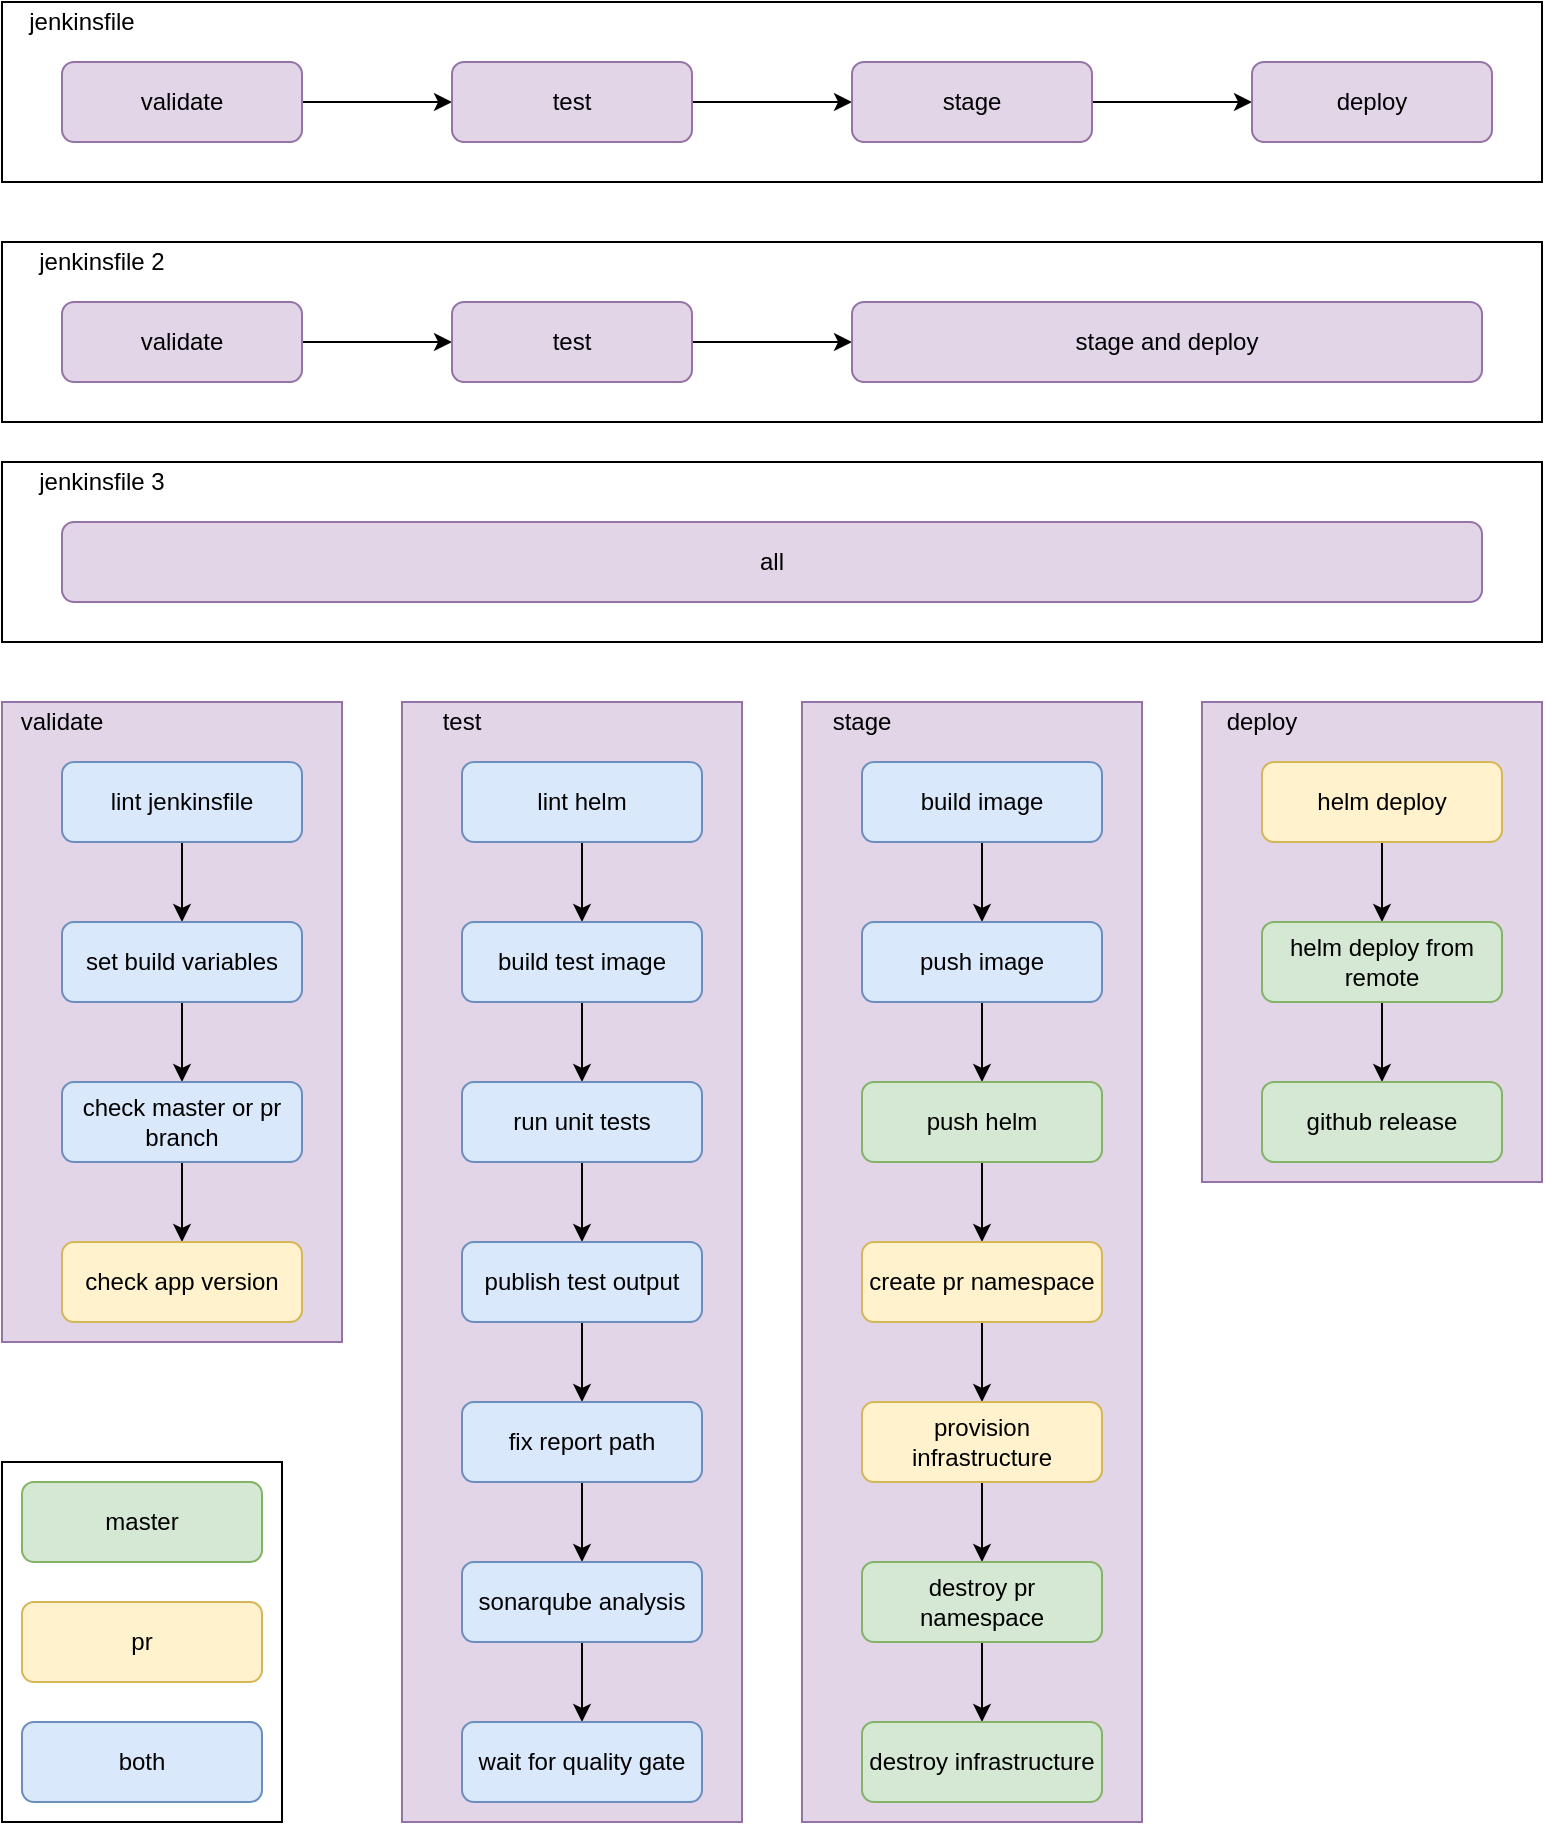 <mxfile version="12.9.1" type="github">
  <diagram id="C5RBs43oDa-KdzZeNtuy" name="Page-1">
    <mxGraphModel dx="1422" dy="762" grid="1" gridSize="10" guides="1" tooltips="1" connect="1" arrows="1" fold="1" page="1" pageScale="1" pageWidth="827" pageHeight="1169" math="0" shadow="0">
      <root>
        <mxCell id="WIyWlLk6GJQsqaUBKTNV-0" />
        <mxCell id="WIyWlLk6GJQsqaUBKTNV-1" parent="WIyWlLk6GJQsqaUBKTNV-0" />
        <mxCell id="1XvJkd73BBpEltf6OMBq-6" value="" style="rounded=0;whiteSpace=wrap;html=1;fillColor=#e1d5e7;strokeColor=#9673a6;" vertex="1" parent="WIyWlLk6GJQsqaUBKTNV-1">
          <mxGeometry x="40" y="360" width="170" height="320" as="geometry" />
        </mxCell>
        <mxCell id="1XvJkd73BBpEltf6OMBq-1" value="" style="edgeStyle=orthogonalEdgeStyle;rounded=0;orthogonalLoop=1;jettySize=auto;html=1;" edge="1" parent="WIyWlLk6GJQsqaUBKTNV-1" source="WIyWlLk6GJQsqaUBKTNV-3" target="1XvJkd73BBpEltf6OMBq-0">
          <mxGeometry relative="1" as="geometry" />
        </mxCell>
        <mxCell id="WIyWlLk6GJQsqaUBKTNV-3" value="&lt;span style=&quot;font-weight: normal&quot;&gt;lint jenkinsfile&lt;/span&gt;" style="rounded=1;whiteSpace=wrap;html=1;fontSize=12;glass=0;strokeWidth=1;shadow=0;fontStyle=1;fillColor=#dae8fc;strokeColor=#6c8ebf;" parent="WIyWlLk6GJQsqaUBKTNV-1" vertex="1">
          <mxGeometry x="70" y="390" width="120" height="40" as="geometry" />
        </mxCell>
        <mxCell id="1XvJkd73BBpEltf6OMBq-3" value="" style="edgeStyle=orthogonalEdgeStyle;rounded=0;orthogonalLoop=1;jettySize=auto;html=1;" edge="1" parent="WIyWlLk6GJQsqaUBKTNV-1" source="1XvJkd73BBpEltf6OMBq-0" target="1XvJkd73BBpEltf6OMBq-2">
          <mxGeometry relative="1" as="geometry" />
        </mxCell>
        <mxCell id="1XvJkd73BBpEltf6OMBq-0" value="&lt;span style=&quot;font-weight: 400&quot;&gt;set build variables&lt;/span&gt;" style="rounded=1;whiteSpace=wrap;html=1;fontSize=12;glass=0;strokeWidth=1;shadow=0;fontStyle=1;fillColor=#dae8fc;strokeColor=#6c8ebf;" vertex="1" parent="WIyWlLk6GJQsqaUBKTNV-1">
          <mxGeometry x="70" y="470" width="120" height="40" as="geometry" />
        </mxCell>
        <mxCell id="1XvJkd73BBpEltf6OMBq-5" value="" style="edgeStyle=orthogonalEdgeStyle;rounded=0;orthogonalLoop=1;jettySize=auto;html=1;" edge="1" parent="WIyWlLk6GJQsqaUBKTNV-1" source="1XvJkd73BBpEltf6OMBq-2" target="1XvJkd73BBpEltf6OMBq-4">
          <mxGeometry relative="1" as="geometry" />
        </mxCell>
        <mxCell id="1XvJkd73BBpEltf6OMBq-2" value="&lt;span style=&quot;font-weight: 400&quot;&gt;check master or pr branch&lt;/span&gt;" style="rounded=1;whiteSpace=wrap;html=1;fontSize=12;glass=0;strokeWidth=1;shadow=0;fontStyle=1;fillColor=#dae8fc;strokeColor=#6c8ebf;" vertex="1" parent="WIyWlLk6GJQsqaUBKTNV-1">
          <mxGeometry x="70" y="550" width="120" height="40" as="geometry" />
        </mxCell>
        <mxCell id="1XvJkd73BBpEltf6OMBq-4" value="&lt;span style=&quot;font-weight: normal&quot;&gt;check app version&lt;/span&gt;" style="rounded=1;whiteSpace=wrap;html=1;fontSize=12;glass=0;strokeWidth=1;shadow=0;fontStyle=1;fillColor=#fff2cc;strokeColor=#d6b656;" vertex="1" parent="WIyWlLk6GJQsqaUBKTNV-1">
          <mxGeometry x="70" y="630" width="120" height="40" as="geometry" />
        </mxCell>
        <mxCell id="1XvJkd73BBpEltf6OMBq-7" value="validate" style="text;html=1;strokeColor=none;fillColor=none;align=center;verticalAlign=middle;whiteSpace=wrap;rounded=0;" vertex="1" parent="WIyWlLk6GJQsqaUBKTNV-1">
          <mxGeometry x="50" y="360" width="40" height="20" as="geometry" />
        </mxCell>
        <mxCell id="1XvJkd73BBpEltf6OMBq-8" value="" style="rounded=0;whiteSpace=wrap;html=1;fillColor=#e1d5e7;strokeColor=#9673a6;" vertex="1" parent="WIyWlLk6GJQsqaUBKTNV-1">
          <mxGeometry x="240" y="360" width="170" height="560" as="geometry" />
        </mxCell>
        <mxCell id="1XvJkd73BBpEltf6OMBq-9" value="" style="edgeStyle=orthogonalEdgeStyle;rounded=0;orthogonalLoop=1;jettySize=auto;html=1;" edge="1" parent="WIyWlLk6GJQsqaUBKTNV-1" source="1XvJkd73BBpEltf6OMBq-10" target="1XvJkd73BBpEltf6OMBq-12">
          <mxGeometry relative="1" as="geometry" />
        </mxCell>
        <mxCell id="1XvJkd73BBpEltf6OMBq-10" value="&lt;span style=&quot;font-weight: 400&quot;&gt;lint helm&lt;/span&gt;" style="rounded=1;whiteSpace=wrap;html=1;fontSize=12;glass=0;strokeWidth=1;shadow=0;fontStyle=1;fillColor=#dae8fc;strokeColor=#6c8ebf;" vertex="1" parent="WIyWlLk6GJQsqaUBKTNV-1">
          <mxGeometry x="270" y="390" width="120" height="40" as="geometry" />
        </mxCell>
        <mxCell id="1XvJkd73BBpEltf6OMBq-11" value="" style="edgeStyle=orthogonalEdgeStyle;rounded=0;orthogonalLoop=1;jettySize=auto;html=1;" edge="1" parent="WIyWlLk6GJQsqaUBKTNV-1" source="1XvJkd73BBpEltf6OMBq-12" target="1XvJkd73BBpEltf6OMBq-14">
          <mxGeometry relative="1" as="geometry" />
        </mxCell>
        <mxCell id="1XvJkd73BBpEltf6OMBq-12" value="&lt;span style=&quot;font-weight: normal&quot;&gt;build test image&lt;/span&gt;" style="rounded=1;whiteSpace=wrap;html=1;fontSize=12;glass=0;strokeWidth=1;shadow=0;fontStyle=1;fillColor=#dae8fc;strokeColor=#6c8ebf;" vertex="1" parent="WIyWlLk6GJQsqaUBKTNV-1">
          <mxGeometry x="270" y="470" width="120" height="40" as="geometry" />
        </mxCell>
        <mxCell id="1XvJkd73BBpEltf6OMBq-13" value="" style="edgeStyle=orthogonalEdgeStyle;rounded=0;orthogonalLoop=1;jettySize=auto;html=1;" edge="1" parent="WIyWlLk6GJQsqaUBKTNV-1" source="1XvJkd73BBpEltf6OMBq-14" target="1XvJkd73BBpEltf6OMBq-15">
          <mxGeometry relative="1" as="geometry" />
        </mxCell>
        <mxCell id="1XvJkd73BBpEltf6OMBq-14" value="&lt;span style=&quot;font-weight: normal&quot;&gt;run unit tests&lt;/span&gt;" style="rounded=1;whiteSpace=wrap;html=1;fontSize=12;glass=0;strokeWidth=1;shadow=0;fontStyle=1;fillColor=#dae8fc;strokeColor=#6c8ebf;" vertex="1" parent="WIyWlLk6GJQsqaUBKTNV-1">
          <mxGeometry x="270" y="550" width="120" height="40" as="geometry" />
        </mxCell>
        <mxCell id="1XvJkd73BBpEltf6OMBq-18" value="" style="edgeStyle=orthogonalEdgeStyle;rounded=0;orthogonalLoop=1;jettySize=auto;html=1;" edge="1" parent="WIyWlLk6GJQsqaUBKTNV-1" source="1XvJkd73BBpEltf6OMBq-15" target="1XvJkd73BBpEltf6OMBq-17">
          <mxGeometry relative="1" as="geometry" />
        </mxCell>
        <mxCell id="1XvJkd73BBpEltf6OMBq-15" value="&lt;span style=&quot;font-weight: normal&quot;&gt;publish test output&lt;/span&gt;" style="rounded=1;whiteSpace=wrap;html=1;fontSize=12;glass=0;strokeWidth=1;shadow=0;fontStyle=1;fillColor=#dae8fc;strokeColor=#6c8ebf;" vertex="1" parent="WIyWlLk6GJQsqaUBKTNV-1">
          <mxGeometry x="270" y="630" width="120" height="40" as="geometry" />
        </mxCell>
        <mxCell id="1XvJkd73BBpEltf6OMBq-20" value="" style="edgeStyle=orthogonalEdgeStyle;rounded=0;orthogonalLoop=1;jettySize=auto;html=1;" edge="1" parent="WIyWlLk6GJQsqaUBKTNV-1" source="1XvJkd73BBpEltf6OMBq-17" target="1XvJkd73BBpEltf6OMBq-19">
          <mxGeometry relative="1" as="geometry" />
        </mxCell>
        <mxCell id="1XvJkd73BBpEltf6OMBq-17" value="&lt;span style=&quot;font-weight: normal&quot;&gt;fix report path&lt;/span&gt;" style="rounded=1;whiteSpace=wrap;html=1;fontSize=12;glass=0;strokeWidth=1;shadow=0;fontStyle=1;fillColor=#dae8fc;strokeColor=#6c8ebf;" vertex="1" parent="WIyWlLk6GJQsqaUBKTNV-1">
          <mxGeometry x="270" y="710" width="120" height="40" as="geometry" />
        </mxCell>
        <mxCell id="1XvJkd73BBpEltf6OMBq-22" value="" style="edgeStyle=orthogonalEdgeStyle;rounded=0;orthogonalLoop=1;jettySize=auto;html=1;" edge="1" parent="WIyWlLk6GJQsqaUBKTNV-1" source="1XvJkd73BBpEltf6OMBq-19" target="1XvJkd73BBpEltf6OMBq-21">
          <mxGeometry relative="1" as="geometry" />
        </mxCell>
        <mxCell id="1XvJkd73BBpEltf6OMBq-19" value="&lt;span style=&quot;font-weight: normal&quot;&gt;sonarqube analysis&lt;/span&gt;" style="rounded=1;whiteSpace=wrap;html=1;fontSize=12;glass=0;strokeWidth=1;shadow=0;fontStyle=1;fillColor=#dae8fc;strokeColor=#6c8ebf;" vertex="1" parent="WIyWlLk6GJQsqaUBKTNV-1">
          <mxGeometry x="270" y="790" width="120" height="40" as="geometry" />
        </mxCell>
        <mxCell id="1XvJkd73BBpEltf6OMBq-21" value="&lt;span style=&quot;font-weight: normal&quot;&gt;wait for quality gate&lt;/span&gt;" style="rounded=1;whiteSpace=wrap;html=1;fontSize=12;glass=0;strokeWidth=1;shadow=0;fontStyle=1;fillColor=#dae8fc;strokeColor=#6c8ebf;" vertex="1" parent="WIyWlLk6GJQsqaUBKTNV-1">
          <mxGeometry x="270" y="870" width="120" height="40" as="geometry" />
        </mxCell>
        <mxCell id="1XvJkd73BBpEltf6OMBq-16" value="test" style="text;html=1;strokeColor=none;fillColor=none;align=center;verticalAlign=middle;whiteSpace=wrap;rounded=0;" vertex="1" parent="WIyWlLk6GJQsqaUBKTNV-1">
          <mxGeometry x="250" y="360" width="40" height="20" as="geometry" />
        </mxCell>
        <mxCell id="1XvJkd73BBpEltf6OMBq-24" value="" style="rounded=0;whiteSpace=wrap;html=1;fillColor=#e1d5e7;strokeColor=#9673a6;" vertex="1" parent="WIyWlLk6GJQsqaUBKTNV-1">
          <mxGeometry x="440" y="360" width="170" height="560" as="geometry" />
        </mxCell>
        <mxCell id="1XvJkd73BBpEltf6OMBq-25" value="" style="edgeStyle=orthogonalEdgeStyle;rounded=0;orthogonalLoop=1;jettySize=auto;html=1;" edge="1" parent="WIyWlLk6GJQsqaUBKTNV-1" source="1XvJkd73BBpEltf6OMBq-26" target="1XvJkd73BBpEltf6OMBq-28">
          <mxGeometry relative="1" as="geometry" />
        </mxCell>
        <mxCell id="1XvJkd73BBpEltf6OMBq-26" value="&lt;span style=&quot;font-weight: 400&quot;&gt;build image&lt;/span&gt;" style="rounded=1;whiteSpace=wrap;html=1;fontSize=12;glass=0;strokeWidth=1;shadow=0;fontStyle=1;fillColor=#dae8fc;strokeColor=#6c8ebf;" vertex="1" parent="WIyWlLk6GJQsqaUBKTNV-1">
          <mxGeometry x="470" y="390" width="120" height="40" as="geometry" />
        </mxCell>
        <mxCell id="1XvJkd73BBpEltf6OMBq-27" value="" style="edgeStyle=orthogonalEdgeStyle;rounded=0;orthogonalLoop=1;jettySize=auto;html=1;" edge="1" parent="WIyWlLk6GJQsqaUBKTNV-1" source="1XvJkd73BBpEltf6OMBq-28" target="1XvJkd73BBpEltf6OMBq-30">
          <mxGeometry relative="1" as="geometry" />
        </mxCell>
        <mxCell id="1XvJkd73BBpEltf6OMBq-28" value="&lt;span style=&quot;font-weight: normal&quot;&gt;push image&lt;/span&gt;" style="rounded=1;whiteSpace=wrap;html=1;fontSize=12;glass=0;strokeWidth=1;shadow=0;fontStyle=1;fillColor=#dae8fc;strokeColor=#6c8ebf;" vertex="1" parent="WIyWlLk6GJQsqaUBKTNV-1">
          <mxGeometry x="470" y="470" width="120" height="40" as="geometry" />
        </mxCell>
        <mxCell id="1XvJkd73BBpEltf6OMBq-29" value="" style="edgeStyle=orthogonalEdgeStyle;rounded=0;orthogonalLoop=1;jettySize=auto;html=1;" edge="1" parent="WIyWlLk6GJQsqaUBKTNV-1" source="1XvJkd73BBpEltf6OMBq-30" target="1XvJkd73BBpEltf6OMBq-32">
          <mxGeometry relative="1" as="geometry" />
        </mxCell>
        <mxCell id="1XvJkd73BBpEltf6OMBq-30" value="&lt;span style=&quot;font-weight: normal&quot;&gt;push helm&lt;/span&gt;" style="rounded=1;whiteSpace=wrap;html=1;fontSize=12;glass=0;strokeWidth=1;shadow=0;fontStyle=1;fillColor=#d5e8d4;strokeColor=#82b366;" vertex="1" parent="WIyWlLk6GJQsqaUBKTNV-1">
          <mxGeometry x="470" y="550" width="120" height="40" as="geometry" />
        </mxCell>
        <mxCell id="1XvJkd73BBpEltf6OMBq-50" value="" style="edgeStyle=orthogonalEdgeStyle;rounded=0;orthogonalLoop=1;jettySize=auto;html=1;" edge="1" parent="WIyWlLk6GJQsqaUBKTNV-1" source="1XvJkd73BBpEltf6OMBq-32" target="1XvJkd73BBpEltf6OMBq-49">
          <mxGeometry relative="1" as="geometry" />
        </mxCell>
        <mxCell id="1XvJkd73BBpEltf6OMBq-32" value="&lt;span style=&quot;font-weight: normal&quot;&gt;create pr namespace&lt;/span&gt;" style="rounded=1;whiteSpace=wrap;html=1;fontSize=12;glass=0;strokeWidth=1;shadow=0;fontStyle=1;fillColor=#fff2cc;strokeColor=#d6b656;" vertex="1" parent="WIyWlLk6GJQsqaUBKTNV-1">
          <mxGeometry x="470" y="630" width="120" height="40" as="geometry" />
        </mxCell>
        <mxCell id="1XvJkd73BBpEltf6OMBq-52" value="" style="edgeStyle=orthogonalEdgeStyle;rounded=0;orthogonalLoop=1;jettySize=auto;html=1;" edge="1" parent="WIyWlLk6GJQsqaUBKTNV-1" source="1XvJkd73BBpEltf6OMBq-49" target="1XvJkd73BBpEltf6OMBq-51">
          <mxGeometry relative="1" as="geometry" />
        </mxCell>
        <mxCell id="1XvJkd73BBpEltf6OMBq-49" value="&lt;span style=&quot;font-weight: normal&quot;&gt;provision infrastructure&lt;/span&gt;" style="rounded=1;whiteSpace=wrap;html=1;fontSize=12;glass=0;strokeWidth=1;shadow=0;fontStyle=1;fillColor=#fff2cc;strokeColor=#d6b656;" vertex="1" parent="WIyWlLk6GJQsqaUBKTNV-1">
          <mxGeometry x="470" y="710" width="120" height="40" as="geometry" />
        </mxCell>
        <mxCell id="1XvJkd73BBpEltf6OMBq-54" value="" style="edgeStyle=orthogonalEdgeStyle;rounded=0;orthogonalLoop=1;jettySize=auto;html=1;" edge="1" parent="WIyWlLk6GJQsqaUBKTNV-1" source="1XvJkd73BBpEltf6OMBq-51" target="1XvJkd73BBpEltf6OMBq-53">
          <mxGeometry relative="1" as="geometry" />
        </mxCell>
        <mxCell id="1XvJkd73BBpEltf6OMBq-51" value="&lt;span style=&quot;font-weight: normal&quot;&gt;destroy pr namespace&lt;/span&gt;" style="rounded=1;whiteSpace=wrap;html=1;fontSize=12;glass=0;strokeWidth=1;shadow=0;fontStyle=1;fillColor=#d5e8d4;strokeColor=#82b366;" vertex="1" parent="WIyWlLk6GJQsqaUBKTNV-1">
          <mxGeometry x="470" y="790" width="120" height="40" as="geometry" />
        </mxCell>
        <mxCell id="1XvJkd73BBpEltf6OMBq-53" value="&lt;span style=&quot;font-weight: normal&quot;&gt;destroy infrastructure&lt;/span&gt;" style="rounded=1;whiteSpace=wrap;html=1;fontSize=12;glass=0;strokeWidth=1;shadow=0;fontStyle=1;fillColor=#d5e8d4;strokeColor=#82b366;" vertex="1" parent="WIyWlLk6GJQsqaUBKTNV-1">
          <mxGeometry x="470" y="870" width="120" height="40" as="geometry" />
        </mxCell>
        <mxCell id="1XvJkd73BBpEltf6OMBq-38" value="stage" style="text;html=1;strokeColor=none;fillColor=none;align=center;verticalAlign=middle;whiteSpace=wrap;rounded=0;" vertex="1" parent="WIyWlLk6GJQsqaUBKTNV-1">
          <mxGeometry x="450" y="360" width="40" height="20" as="geometry" />
        </mxCell>
        <mxCell id="1XvJkd73BBpEltf6OMBq-40" value="" style="rounded=0;whiteSpace=wrap;html=1;fillColor=#e1d5e7;strokeColor=#9673a6;" vertex="1" parent="WIyWlLk6GJQsqaUBKTNV-1">
          <mxGeometry x="640" y="360" width="170" height="240" as="geometry" />
        </mxCell>
        <mxCell id="1XvJkd73BBpEltf6OMBq-41" value="" style="edgeStyle=orthogonalEdgeStyle;rounded=0;orthogonalLoop=1;jettySize=auto;html=1;" edge="1" parent="WIyWlLk6GJQsqaUBKTNV-1" source="1XvJkd73BBpEltf6OMBq-42" target="1XvJkd73BBpEltf6OMBq-44">
          <mxGeometry relative="1" as="geometry" />
        </mxCell>
        <mxCell id="1XvJkd73BBpEltf6OMBq-42" value="&lt;span style=&quot;font-weight: normal&quot;&gt;helm deploy&lt;/span&gt;" style="rounded=1;whiteSpace=wrap;html=1;fontSize=12;glass=0;strokeWidth=1;shadow=0;fontStyle=1;fillColor=#fff2cc;strokeColor=#d6b656;" vertex="1" parent="WIyWlLk6GJQsqaUBKTNV-1">
          <mxGeometry x="670" y="390" width="120" height="40" as="geometry" />
        </mxCell>
        <mxCell id="1XvJkd73BBpEltf6OMBq-56" value="" style="edgeStyle=orthogonalEdgeStyle;rounded=0;orthogonalLoop=1;jettySize=auto;html=1;" edge="1" parent="WIyWlLk6GJQsqaUBKTNV-1" source="1XvJkd73BBpEltf6OMBq-44" target="1XvJkd73BBpEltf6OMBq-55">
          <mxGeometry relative="1" as="geometry" />
        </mxCell>
        <mxCell id="1XvJkd73BBpEltf6OMBq-44" value="&lt;span style=&quot;font-weight: normal&quot;&gt;helm deploy from remote&lt;/span&gt;" style="rounded=1;whiteSpace=wrap;html=1;fontSize=12;glass=0;strokeWidth=1;shadow=0;fontStyle=1;fillColor=#d5e8d4;strokeColor=#82b366;" vertex="1" parent="WIyWlLk6GJQsqaUBKTNV-1">
          <mxGeometry x="670" y="470" width="120" height="40" as="geometry" />
        </mxCell>
        <mxCell id="1XvJkd73BBpEltf6OMBq-55" value="&lt;span style=&quot;font-weight: normal&quot;&gt;github release&lt;/span&gt;" style="rounded=1;whiteSpace=wrap;html=1;fontSize=12;glass=0;strokeWidth=1;shadow=0;fontStyle=1;fillColor=#d5e8d4;strokeColor=#82b366;" vertex="1" parent="WIyWlLk6GJQsqaUBKTNV-1">
          <mxGeometry x="670" y="550" width="120" height="40" as="geometry" />
        </mxCell>
        <mxCell id="1XvJkd73BBpEltf6OMBq-48" value="deploy" style="text;html=1;strokeColor=none;fillColor=none;align=center;verticalAlign=middle;whiteSpace=wrap;rounded=0;" vertex="1" parent="WIyWlLk6GJQsqaUBKTNV-1">
          <mxGeometry x="650" y="360" width="40" height="20" as="geometry" />
        </mxCell>
        <mxCell id="1XvJkd73BBpEltf6OMBq-57" value="" style="rounded=0;whiteSpace=wrap;html=1;" vertex="1" parent="WIyWlLk6GJQsqaUBKTNV-1">
          <mxGeometry x="40" y="740" width="140" height="180" as="geometry" />
        </mxCell>
        <mxCell id="1XvJkd73BBpEltf6OMBq-58" value="&lt;span style=&quot;font-weight: normal&quot;&gt;master&lt;/span&gt;" style="rounded=1;whiteSpace=wrap;html=1;fontSize=12;glass=0;strokeWidth=1;shadow=0;fontStyle=1;fillColor=#d5e8d4;strokeColor=#82b366;" vertex="1" parent="WIyWlLk6GJQsqaUBKTNV-1">
          <mxGeometry x="50" y="750" width="120" height="40" as="geometry" />
        </mxCell>
        <mxCell id="1XvJkd73BBpEltf6OMBq-59" value="&lt;span style=&quot;font-weight: normal&quot;&gt;pr&lt;/span&gt;" style="rounded=1;whiteSpace=wrap;html=1;fontSize=12;glass=0;strokeWidth=1;shadow=0;fontStyle=1;fillColor=#fff2cc;strokeColor=#d6b656;" vertex="1" parent="WIyWlLk6GJQsqaUBKTNV-1">
          <mxGeometry x="50" y="810" width="120" height="40" as="geometry" />
        </mxCell>
        <mxCell id="1XvJkd73BBpEltf6OMBq-60" value="&lt;span style=&quot;font-weight: normal&quot;&gt;both&lt;/span&gt;" style="rounded=1;whiteSpace=wrap;html=1;fontSize=12;glass=0;strokeWidth=1;shadow=0;fontStyle=1;fillColor=#dae8fc;strokeColor=#6c8ebf;" vertex="1" parent="WIyWlLk6GJQsqaUBKTNV-1">
          <mxGeometry x="50" y="870" width="120" height="40" as="geometry" />
        </mxCell>
        <mxCell id="1XvJkd73BBpEltf6OMBq-65" value="" style="rounded=0;whiteSpace=wrap;html=1;" vertex="1" parent="WIyWlLk6GJQsqaUBKTNV-1">
          <mxGeometry x="40" y="240" width="770" height="90" as="geometry" />
        </mxCell>
        <mxCell id="1XvJkd73BBpEltf6OMBq-67" value="&lt;span style=&quot;font-weight: normal&quot;&gt;all&lt;/span&gt;" style="rounded=1;whiteSpace=wrap;html=1;fontSize=12;glass=0;strokeWidth=1;shadow=0;fontStyle=1;fillColor=#e1d5e7;strokeColor=#9673a6;" vertex="1" parent="WIyWlLk6GJQsqaUBKTNV-1">
          <mxGeometry x="70" y="270" width="710" height="40" as="geometry" />
        </mxCell>
        <mxCell id="1XvJkd73BBpEltf6OMBq-73" value="jenkinsfile 3" style="text;html=1;strokeColor=none;fillColor=none;align=center;verticalAlign=middle;whiteSpace=wrap;rounded=0;" vertex="1" parent="WIyWlLk6GJQsqaUBKTNV-1">
          <mxGeometry x="50" y="240" width="80" height="20" as="geometry" />
        </mxCell>
        <mxCell id="1XvJkd73BBpEltf6OMBq-81" value="" style="rounded=0;whiteSpace=wrap;html=1;" vertex="1" parent="WIyWlLk6GJQsqaUBKTNV-1">
          <mxGeometry x="40" y="10" width="770" height="90" as="geometry" />
        </mxCell>
        <mxCell id="1XvJkd73BBpEltf6OMBq-82" value="" style="edgeStyle=orthogonalEdgeStyle;rounded=0;orthogonalLoop=1;jettySize=auto;html=1;" edge="1" parent="WIyWlLk6GJQsqaUBKTNV-1" source="1XvJkd73BBpEltf6OMBq-83" target="1XvJkd73BBpEltf6OMBq-85">
          <mxGeometry relative="1" as="geometry" />
        </mxCell>
        <mxCell id="1XvJkd73BBpEltf6OMBq-83" value="&lt;span style=&quot;font-weight: normal&quot;&gt;validate&lt;/span&gt;" style="rounded=1;whiteSpace=wrap;html=1;fontSize=12;glass=0;strokeWidth=1;shadow=0;fontStyle=1;fillColor=#e1d5e7;strokeColor=#9673a6;" vertex="1" parent="WIyWlLk6GJQsqaUBKTNV-1">
          <mxGeometry x="70" y="40" width="120" height="40" as="geometry" />
        </mxCell>
        <mxCell id="1XvJkd73BBpEltf6OMBq-84" value="" style="edgeStyle=orthogonalEdgeStyle;rounded=0;orthogonalLoop=1;jettySize=auto;html=1;" edge="1" parent="WIyWlLk6GJQsqaUBKTNV-1" source="1XvJkd73BBpEltf6OMBq-85" target="1XvJkd73BBpEltf6OMBq-87">
          <mxGeometry relative="1" as="geometry" />
        </mxCell>
        <mxCell id="1XvJkd73BBpEltf6OMBq-85" value="&lt;span style=&quot;font-weight: normal&quot;&gt;test&lt;/span&gt;" style="rounded=1;whiteSpace=wrap;html=1;fontSize=12;glass=0;strokeWidth=1;shadow=0;fontStyle=1;fillColor=#e1d5e7;strokeColor=#9673a6;" vertex="1" parent="WIyWlLk6GJQsqaUBKTNV-1">
          <mxGeometry x="265" y="40" width="120" height="40" as="geometry" />
        </mxCell>
        <mxCell id="1XvJkd73BBpEltf6OMBq-86" value="" style="edgeStyle=orthogonalEdgeStyle;rounded=0;orthogonalLoop=1;jettySize=auto;html=1;" edge="1" parent="WIyWlLk6GJQsqaUBKTNV-1" source="1XvJkd73BBpEltf6OMBq-87" target="1XvJkd73BBpEltf6OMBq-88">
          <mxGeometry relative="1" as="geometry" />
        </mxCell>
        <mxCell id="1XvJkd73BBpEltf6OMBq-87" value="&lt;span style=&quot;font-weight: normal&quot;&gt;stage&lt;/span&gt;" style="rounded=1;whiteSpace=wrap;html=1;fontSize=12;glass=0;strokeWidth=1;shadow=0;fontStyle=1;fillColor=#e1d5e7;strokeColor=#9673a6;" vertex="1" parent="WIyWlLk6GJQsqaUBKTNV-1">
          <mxGeometry x="465" y="40" width="120" height="40" as="geometry" />
        </mxCell>
        <mxCell id="1XvJkd73BBpEltf6OMBq-88" value="&lt;span style=&quot;font-weight: normal&quot;&gt;deploy&lt;/span&gt;" style="rounded=1;whiteSpace=wrap;html=1;fontSize=12;glass=0;strokeWidth=1;shadow=0;fontStyle=1;fillColor=#e1d5e7;strokeColor=#9673a6;" vertex="1" parent="WIyWlLk6GJQsqaUBKTNV-1">
          <mxGeometry x="665" y="40" width="120" height="40" as="geometry" />
        </mxCell>
        <mxCell id="1XvJkd73BBpEltf6OMBq-89" value="jenkinsfile" style="text;html=1;strokeColor=none;fillColor=none;align=center;verticalAlign=middle;whiteSpace=wrap;rounded=0;" vertex="1" parent="WIyWlLk6GJQsqaUBKTNV-1">
          <mxGeometry x="50" y="10" width="60" height="20" as="geometry" />
        </mxCell>
        <mxCell id="1XvJkd73BBpEltf6OMBq-90" value="" style="rounded=0;whiteSpace=wrap;html=1;" vertex="1" parent="WIyWlLk6GJQsqaUBKTNV-1">
          <mxGeometry x="40" y="130" width="770" height="90" as="geometry" />
        </mxCell>
        <mxCell id="1XvJkd73BBpEltf6OMBq-91" value="" style="edgeStyle=orthogonalEdgeStyle;rounded=0;orthogonalLoop=1;jettySize=auto;html=1;" edge="1" parent="WIyWlLk6GJQsqaUBKTNV-1" source="1XvJkd73BBpEltf6OMBq-92" target="1XvJkd73BBpEltf6OMBq-94">
          <mxGeometry relative="1" as="geometry" />
        </mxCell>
        <mxCell id="1XvJkd73BBpEltf6OMBq-92" value="&lt;span style=&quot;font-weight: normal&quot;&gt;validate&lt;/span&gt;" style="rounded=1;whiteSpace=wrap;html=1;fontSize=12;glass=0;strokeWidth=1;shadow=0;fontStyle=1;fillColor=#e1d5e7;strokeColor=#9673a6;" vertex="1" parent="WIyWlLk6GJQsqaUBKTNV-1">
          <mxGeometry x="70" y="160" width="120" height="40" as="geometry" />
        </mxCell>
        <mxCell id="1XvJkd73BBpEltf6OMBq-93" value="" style="edgeStyle=orthogonalEdgeStyle;rounded=0;orthogonalLoop=1;jettySize=auto;html=1;" edge="1" parent="WIyWlLk6GJQsqaUBKTNV-1" source="1XvJkd73BBpEltf6OMBq-94" target="1XvJkd73BBpEltf6OMBq-96">
          <mxGeometry relative="1" as="geometry" />
        </mxCell>
        <mxCell id="1XvJkd73BBpEltf6OMBq-94" value="&lt;span style=&quot;font-weight: normal&quot;&gt;test&lt;/span&gt;" style="rounded=1;whiteSpace=wrap;html=1;fontSize=12;glass=0;strokeWidth=1;shadow=0;fontStyle=1;fillColor=#e1d5e7;strokeColor=#9673a6;" vertex="1" parent="WIyWlLk6GJQsqaUBKTNV-1">
          <mxGeometry x="265" y="160" width="120" height="40" as="geometry" />
        </mxCell>
        <mxCell id="1XvJkd73BBpEltf6OMBq-96" value="&lt;span style=&quot;font-weight: 400&quot;&gt;stage and deploy&lt;/span&gt;" style="rounded=1;whiteSpace=wrap;html=1;fontSize=12;glass=0;strokeWidth=1;shadow=0;fontStyle=1;fillColor=#e1d5e7;strokeColor=#9673a6;" vertex="1" parent="WIyWlLk6GJQsqaUBKTNV-1">
          <mxGeometry x="465" y="160" width="315" height="40" as="geometry" />
        </mxCell>
        <mxCell id="1XvJkd73BBpEltf6OMBq-98" value="jenkinsfile 2" style="text;html=1;strokeColor=none;fillColor=none;align=center;verticalAlign=middle;whiteSpace=wrap;rounded=0;" vertex="1" parent="WIyWlLk6GJQsqaUBKTNV-1">
          <mxGeometry x="50" y="130" width="80" height="20" as="geometry" />
        </mxCell>
      </root>
    </mxGraphModel>
  </diagram>
</mxfile>
